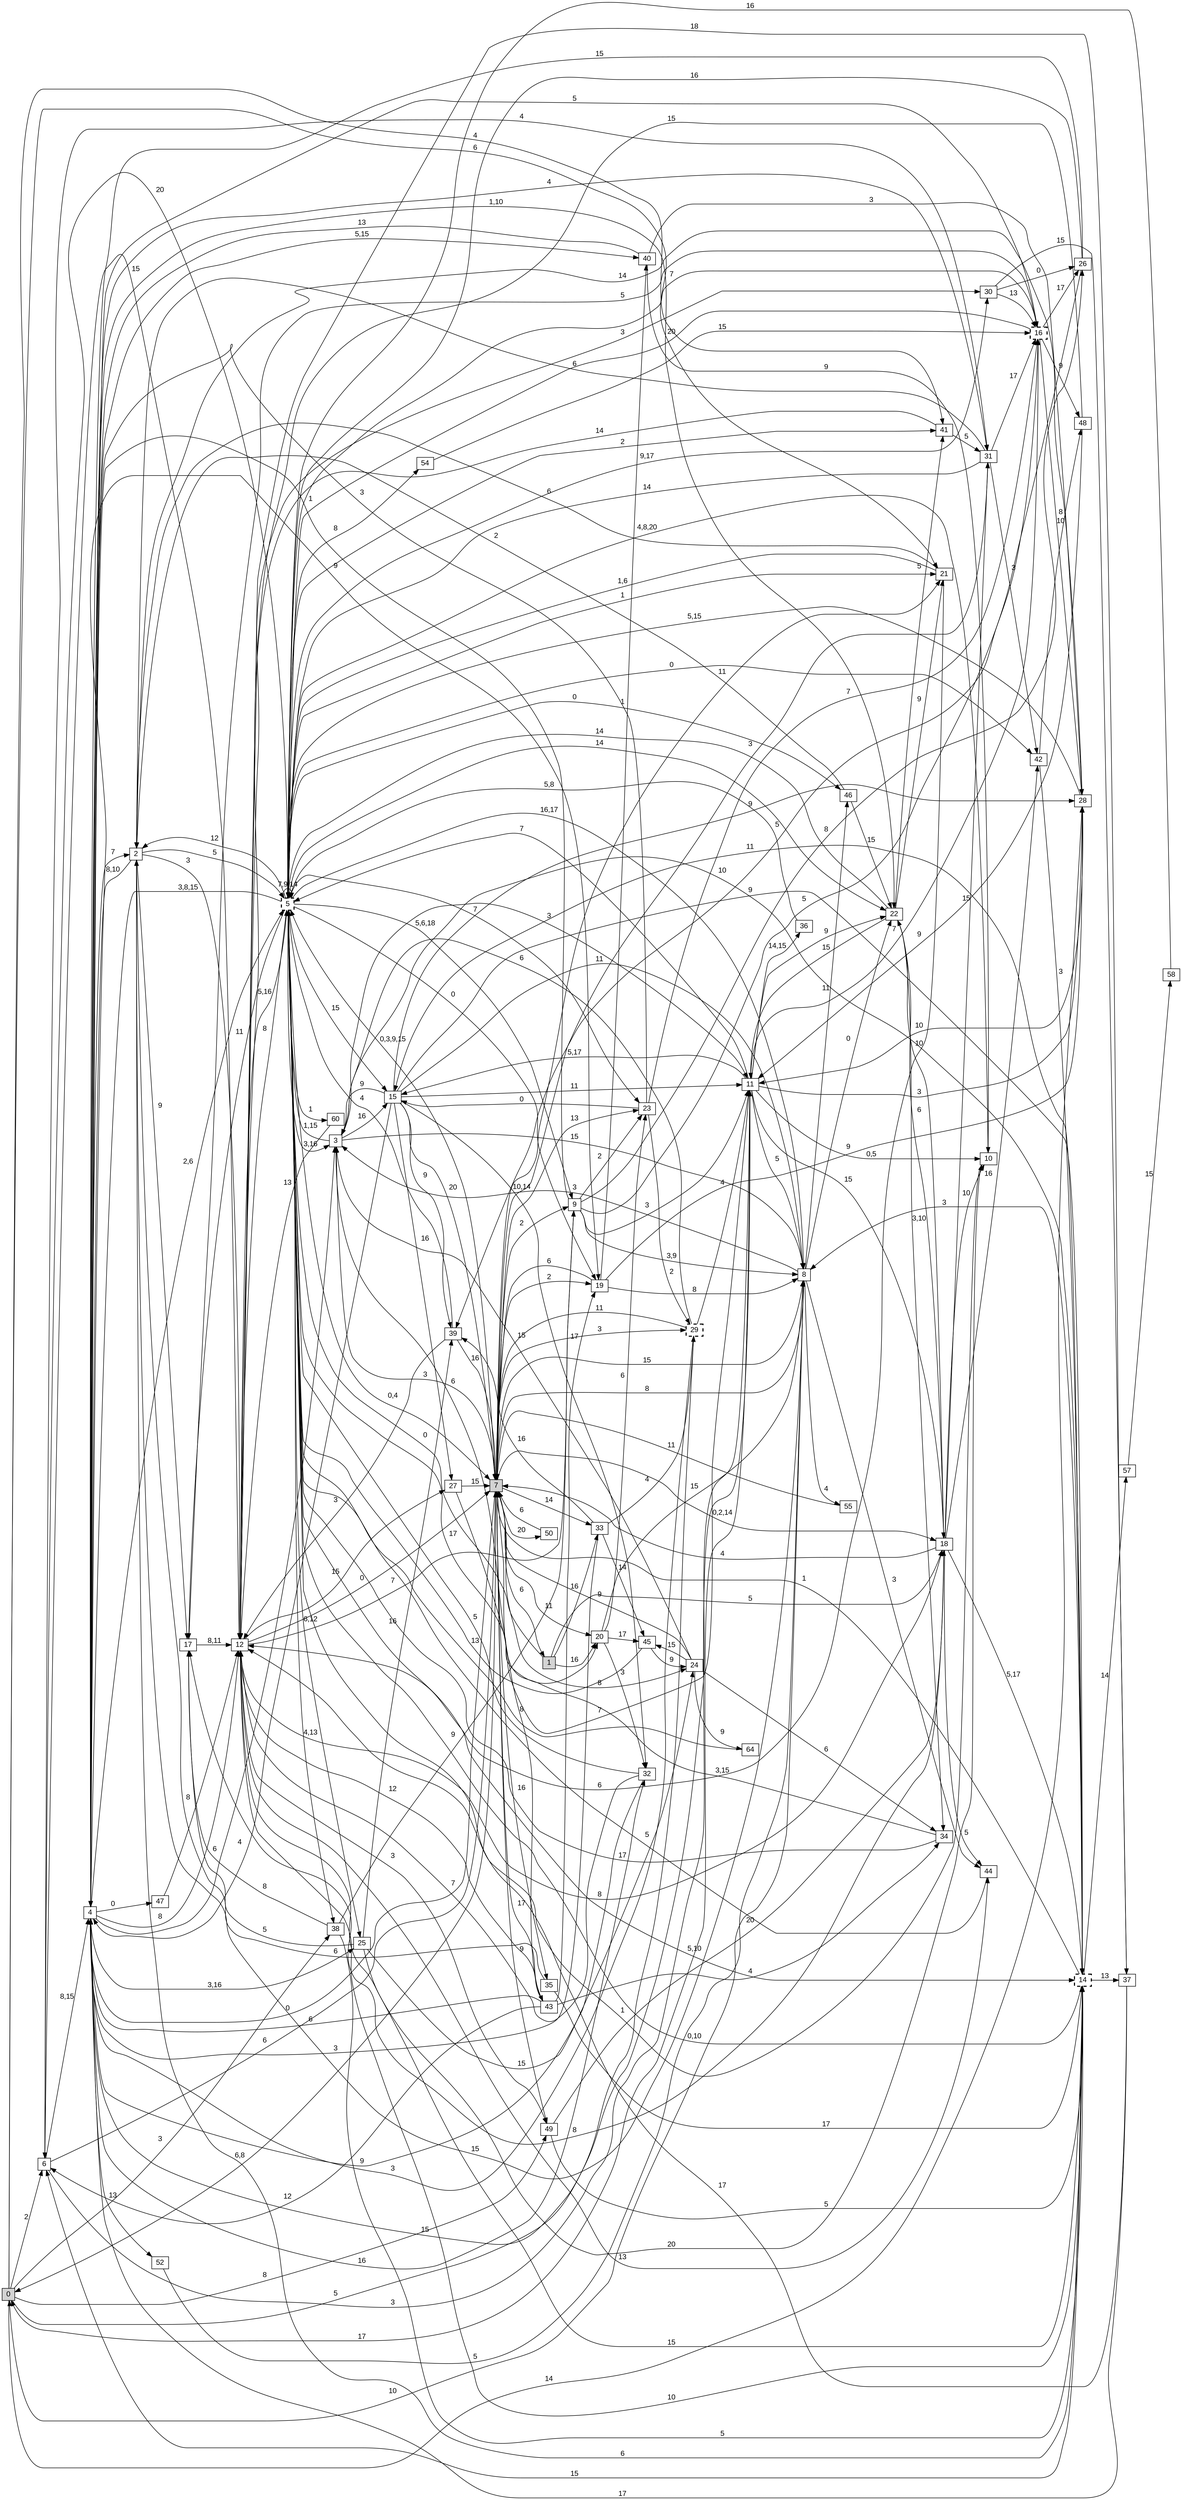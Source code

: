 digraph "NDFA" {
  rankdir=LR
  node [shape=box width=0.1 height=0.1 fontname=Arial]
  edge [fontname=Arial]
/* Estados */
 s0 [label="0" style="filled"] /* I:1 F:0 D:0 */
 s1 [label="1" style="filled"] /* I:1 F:0 D:0 */
 s2 [label="2" ] /* I:0 F:0 D:0 */
 s3 [label="3" ] /* I:0 F:0 D:0 */
 s4 [label="4" ] /* I:0 F:0 D:0 */
 s5 [label="5" style="bold,dashed"] /* I:0 F:1 D:0 */
 s6 [label="6" ] /* I:0 F:0 D:0 */
 s7 [label="7" style="filled"] /* I:1 F:0 D:0 */
 s8 [label="8" ] /* I:0 F:0 D:0 */
 s9 [label="9" ] /* I:0 F:0 D:0 */
 s10 [label="10" ] /* I:0 F:0 D:0 */
 s11 [label="11" ] /* I:0 F:0 D:0 */
 s12 [label="12" ] /* I:0 F:0 D:0 */
 s14 [label="14" style="bold,dashed"] /* I:0 F:1 D:0 */
 s15 [label="15" ] /* I:0 F:0 D:0 */
 s16 [label="16" style="bold,dashed"] /* I:0 F:1 D:0 */
 s17 [label="17" ] /* I:0 F:0 D:0 */
 s18 [label="18" ] /* I:0 F:0 D:0 */
 s19 [label="19" ] /* I:0 F:0 D:0 */
 s20 [label="20" ] /* I:0 F:0 D:0 */
 s21 [label="21" ] /* I:0 F:0 D:0 */
 s22 [label="22" ] /* I:0 F:0 D:0 */
 s23 [label="23" ] /* I:0 F:0 D:0 */
 s24 [label="24" ] /* I:0 F:0 D:0 */
 s25 [label="25" ] /* I:0 F:0 D:0 */
 s26 [label="26" ] /* I:0 F:0 D:0 */
 s27 [label="27" ] /* I:0 F:0 D:0 */
 s28 [label="28" ] /* I:0 F:0 D:0 */
 s29 [label="29" style="bold,dashed"] /* I:0 F:1 D:0 */
 s30 [label="30" ] /* I:0 F:0 D:0 */
 s31 [label="31" ] /* I:0 F:0 D:0 */
 s32 [label="32" ] /* I:0 F:0 D:0 */
 s33 [label="33" ] /* I:0 F:0 D:0 */
 s34 [label="34" ] /* I:0 F:0 D:0 */
 s35 [label="35" ] /* I:0 F:0 D:0 */
 s36 [label="36" ] /* I:0 F:0 D:0 */
 s37 [label="37" ] /* I:0 F:0 D:0 */
 s38 [label="38" ] /* I:0 F:0 D:0 */
 s39 [label="39" ] /* I:0 F:0 D:0 */
 s40 [label="40" ] /* I:0 F:0 D:0 */
 s41 [label="41" ] /* I:0 F:0 D:0 */
 s42 [label="42" ] /* I:0 F:0 D:0 */
 s43 [label="43" ] /* I:0 F:0 D:0 */
 s44 [label="44" ] /* I:0 F:0 D:0 */
 s45 [label="45" ] /* I:0 F:0 D:0 */
 s46 [label="46" ] /* I:0 F:0 D:0 */
 s47 [label="47" ] /* I:0 F:0 D:0 */
 s48 [label="48" ] /* I:0 F:0 D:0 */
 s49 [label="49" ] /* I:0 F:0 D:0 */
 s50 [label="50" ] /* I:0 F:0 D:0 */
 s52 [label="52" ] /* I:0 F:0 D:0 */
 s54 [label="54" ] /* I:0 F:0 D:0 */
 s55 [label="55" ] /* I:0 F:0 D:0 */
 s57 [label="57" ] /* I:0 F:0 D:0 */
 s58 [label="58" ] /* I:0 F:0 D:0 */
 s60 [label="60" ] /* I:0 F:0 D:0 */
 s64 [label="64" ] /* I:0 F:0 D:0 */
/* Transiciones */
  s0 -> s6 [label="2"]
  s0 -> s21 [label="6"]
  s0 -> s28 [label="14"]
  s0 -> s29 [label="5"]
  s0 -> s38 [label="3"]
  s0 -> s41 [label="4"]
  s0 -> s49 [label="8"]
  s1 -> s5 [label="0"]
  s1 -> s18 [label="5"]
  s1 -> s20 [label="16"]
  s1 -> s33 [label="16"]
  s2 -> s4 [label="8,10"]
  s2 -> s5 [label="5"]
  s2 -> s12 [label="3"]
  s2 -> s17 [label="9"]
  s3 -> s5 [label="1,15"]
  s3 -> s7 [label="3"]
  s3 -> s8 [label="15"]
  s3 -> s11 [label="3"]
  s3 -> s15 [label="16"]
  s4 -> s2 [label="7"]
  s4 -> s3 [label="6"]
  s4 -> s5 [label="2,6"]
  s4 -> s11 [label="15"]
  s4 -> s12 [label="8"]
  s4 -> s16 [label="5"]
  s4 -> s19 [label="9"]
  s4 -> s22 [label="1,10"]
  s4 -> s25 [label="3,16"]
  s4 -> s31 [label="4"]
  s4 -> s32 [label="16"]
  s4 -> s40 [label="5,15"]
  s4 -> s47 [label="0"]
  s4 -> s52 [label="13"]
  s5 -> s2 [label="12"]
  s5 -> s3 [label="3,16"]
  s5 -> s4 [label="3,8,15"]
  s5 -> s5 [label="7,9,14"]
  s5 -> s6 [label="20"]
  s5 -> s7 [label="0,4"]
  s5 -> s8 [label="16,17"]
  s5 -> s9 [label="5,6,18"]
  s5 -> s12 [label="8"]
  s5 -> s14 [label="5,10"]
  s5 -> s15 [label="15"]
  s5 -> s16 [label="7"]
  s5 -> s17 [label="11"]
  s5 -> s19 [label="0"]
  s5 -> s20 [label="17"]
  s5 -> s21 [label="1"]
  s5 -> s22 [label="14"]
  s5 -> s23 [label="7"]
  s5 -> s25 [label="6,12"]
  s5 -> s30 [label="9,17"]
  s5 -> s38 [label="4,13"]
  s5 -> s41 [label="2"]
  s5 -> s42 [label="0"]
  s5 -> s46 [label="0"]
  s5 -> s54 [label="8"]
  s5 -> s60 [label="1"]
  s6 -> s4 [label="8,15"]
  s6 -> s7 [label="6"]
  s6 -> s11 [label="3"]
  s6 -> s31 [label="4"]
  s7 -> s0 [label="6,8"]
  s7 -> s1 [label="6"]
  s7 -> s4 [label="0"]
  s7 -> s5 [label="0,3,9,15"]
  s7 -> s8 [label="15"]
  s7 -> s9 [label="2"]
  s7 -> s18 [label="0,2,14"]
  s7 -> s19 [label="2"]
  s7 -> s20 [label="11"]
  s7 -> s21 [label="11"]
  s7 -> s23 [label="13"]
  s7 -> s24 [label="8"]
  s7 -> s29 [label="3"]
  s7 -> s31 [label="3"]
  s7 -> s33 [label="14"]
  s7 -> s35 [label="16"]
  s7 -> s43 [label="17"]
  s7 -> s49 [label="9"]
  s7 -> s50 [label="20"]
  s8 -> s0 [label="10"]
  s8 -> s2 [label="15"]
  s8 -> s3 [label="3"]
  s8 -> s7 [label="8"]
  s8 -> s22 [label="0"]
  s8 -> s44 [label="3"]
  s8 -> s46 [label="11"]
  s8 -> s55 [label="4"]
  s9 -> s4 [label="1"]
  s9 -> s8 [label="3,9"]
  s9 -> s11 [label="3"]
  s9 -> s16 [label="5"]
  s9 -> s23 [label="2"]
  s9 -> s26 [label="8"]
  s10 -> s5 [label="4,8,20"]
  s10 -> s12 [label="1"]
  s11 -> s0 [label="17"]
  s11 -> s5 [label="7"]
  s11 -> s8 [label="5"]
  s11 -> s10 [label="0,5"]
  s11 -> s15 [label="5,17"]
  s11 -> s16 [label="7"]
  s11 -> s18 [label="15"]
  s11 -> s22 [label="9"]
  s11 -> s28 [label="3"]
  s11 -> s36 [label="14,15"]
  s12 -> s5 [label="5,16"]
  s12 -> s6 [label="15"]
  s12 -> s7 [label="0"]
  s12 -> s9 [label="7"]
  s12 -> s14 [label="15"]
  s12 -> s18 [label="8"]
  s12 -> s27 [label="15"]
  s12 -> s30 [label="3"]
  s12 -> s37 [label="18"]
  s12 -> s44 [label="13"]
  s12 -> s49 [label="3"]
  s14 -> s2 [label="6"]
  s14 -> s3 [label="10"]
  s14 -> s5 [label="0,10"]
  s14 -> s6 [label="15"]
  s14 -> s7 [label="1"]
  s14 -> s8 [label="3"]
  s14 -> s12 [label="10"]
  s14 -> s15 [label="11"]
  s14 -> s37 [label="13"]
  s14 -> s57 [label="14"]
  s15 -> s3 [label="9"]
  s15 -> s4 [label="4"]
  s15 -> s7 [label="20"]
  s15 -> s8 [label="11"]
  s15 -> s11 [label="11"]
  s15 -> s14 [label="9"]
  s15 -> s27 [label="16"]
  s15 -> s28 [label="9"]
  s15 -> s32 [label="10,14"]
  s15 -> s39 [label="9"]
  s16 -> s5 [label="20"]
  s16 -> s26 [label="17"]
  s16 -> s28 [label="10"]
  s16 -> s48 [label="9"]
  s17 -> s12 [label="8,11"]
  s17 -> s16 [label="5"]
  s18 -> s7 [label="4"]
  s18 -> s10 [label="10"]
  s18 -> s14 [label="5,17"]
  s18 -> s17 [label="8"]
  s18 -> s22 [label="6"]
  s18 -> s31 [label="15"]
  s18 -> s42 [label="16"]
  s18 -> s44 [label="5"]
  s19 -> s7 [label="6"]
  s19 -> s8 [label="8"]
  s19 -> s28 [label="9"]
  s19 -> s40 [label="1"]
  s20 -> s8 [label="15"]
  s20 -> s23 [label="6"]
  s20 -> s32 [label="3"]
  s20 -> s45 [label="17"]
  s21 -> s2 [label="6"]
  s21 -> s5 [label="1,6"]
  s21 -> s12 [label="6"]
  s22 -> s5 [label="14"]
  s22 -> s11 [label="15"]
  s22 -> s18 [label="10"]
  s22 -> s21 [label="9"]
  s22 -> s34 [label="3,10"]
  s22 -> s41 [label="5"]
  s23 -> s4 [label="3"]
  s23 -> s15 [label="0"]
  s23 -> s16 [label="7"]
  s23 -> s29 [label="2"]
  s24 -> s3 [label="15"]
  s24 -> s7 [label="9"]
  s24 -> s34 [label="6"]
  s24 -> s45 [label="15"]
  s24 -> s64 [label="9"]
  s25 -> s10 [label="20"]
  s25 -> s17 [label="5"]
  s25 -> s24 [label="15"]
  s25 -> s39 [label="16"]
  s26 -> s4 [label="15"]
  s26 -> s5 [label="16"]
  s26 -> s39 [label="5"]
  s27 -> s7 [label="15"]
  s27 -> s11 [label="7"]
  s28 -> s2 [label="14"]
  s28 -> s5 [label="5,15"]
  s28 -> s11 [label="10"]
  s29 -> s3 [label="6"]
  s29 -> s4 [label="3"]
  s29 -> s7 [label="11"]
  s29 -> s11 [label="4"]
  s30 -> s16 [label="13"]
  s30 -> s26 [label="0"]
  s30 -> s37 [label="15"]
  s31 -> s2 [label="6"]
  s31 -> s5 [label="14"]
  s31 -> s16 [label="17"]
  s31 -> s42 [label="3"]
  s32 -> s4 [label="9"]
  s32 -> s5 [label="5"]
  s32 -> s12 [label="7"]
  s33 -> s4 [label="3"]
  s33 -> s29 [label="4"]
  s33 -> s39 [label="16"]
  s33 -> s45 [label="14"]
  s34 -> s5 [label="17"]
  s34 -> s7 [label="3,15"]
  s35 -> s2 [label="6"]
  s35 -> s14 [label="17"]
  s36 -> s5 [label="5,8"]
  s37 -> s4 [label="17"]
  s37 -> s5 [label="17"]
  s38 -> s9 [label="9"]
  s38 -> s14 [label="5"]
  s38 -> s17 [label="8"]
  s39 -> s5 [label="4"]
  s39 -> s7 [label="16"]
  s39 -> s12 [label="3"]
  s40 -> s4 [label="13"]
  s40 -> s10 [label="9"]
  s40 -> s28 [label="3"]
  s41 -> s12 [label="14"]
  s41 -> s31 [label="5"]
  s42 -> s14 [label="3"]
  s42 -> s48 [label="8"]
  s43 -> s3 [label="6"]
  s43 -> s4 [label="6"]
  s43 -> s6 [label="12"]
  s43 -> s12 [label="12"]
  s43 -> s19 [label="17"]
  s43 -> s34 [label="4"]
  s44 -> s5 [label="5"]
  s45 -> s5 [label="13"]
  s45 -> s24 [label="9"]
  s46 -> s2 [label="2"]
  s46 -> s22 [label="15"]
  s47 -> s12 [label="8"]
  s48 -> s11 [label="9"]
  s48 -> s12 [label="15"]
  s49 -> s14 [label="5"]
  s49 -> s18 [label="20"]
  s50 -> s7 [label="6"]
  s52 -> s8 [label="5"]
  s54 -> s16 [label="15"]
  s55 -> s7 [label="11"]
  s57 -> s58 [label="15"]
  s58 -> s5 [label="16"]
  s60 -> s12 [label="13"]
  s64 -> s5 [label="8"]
}
